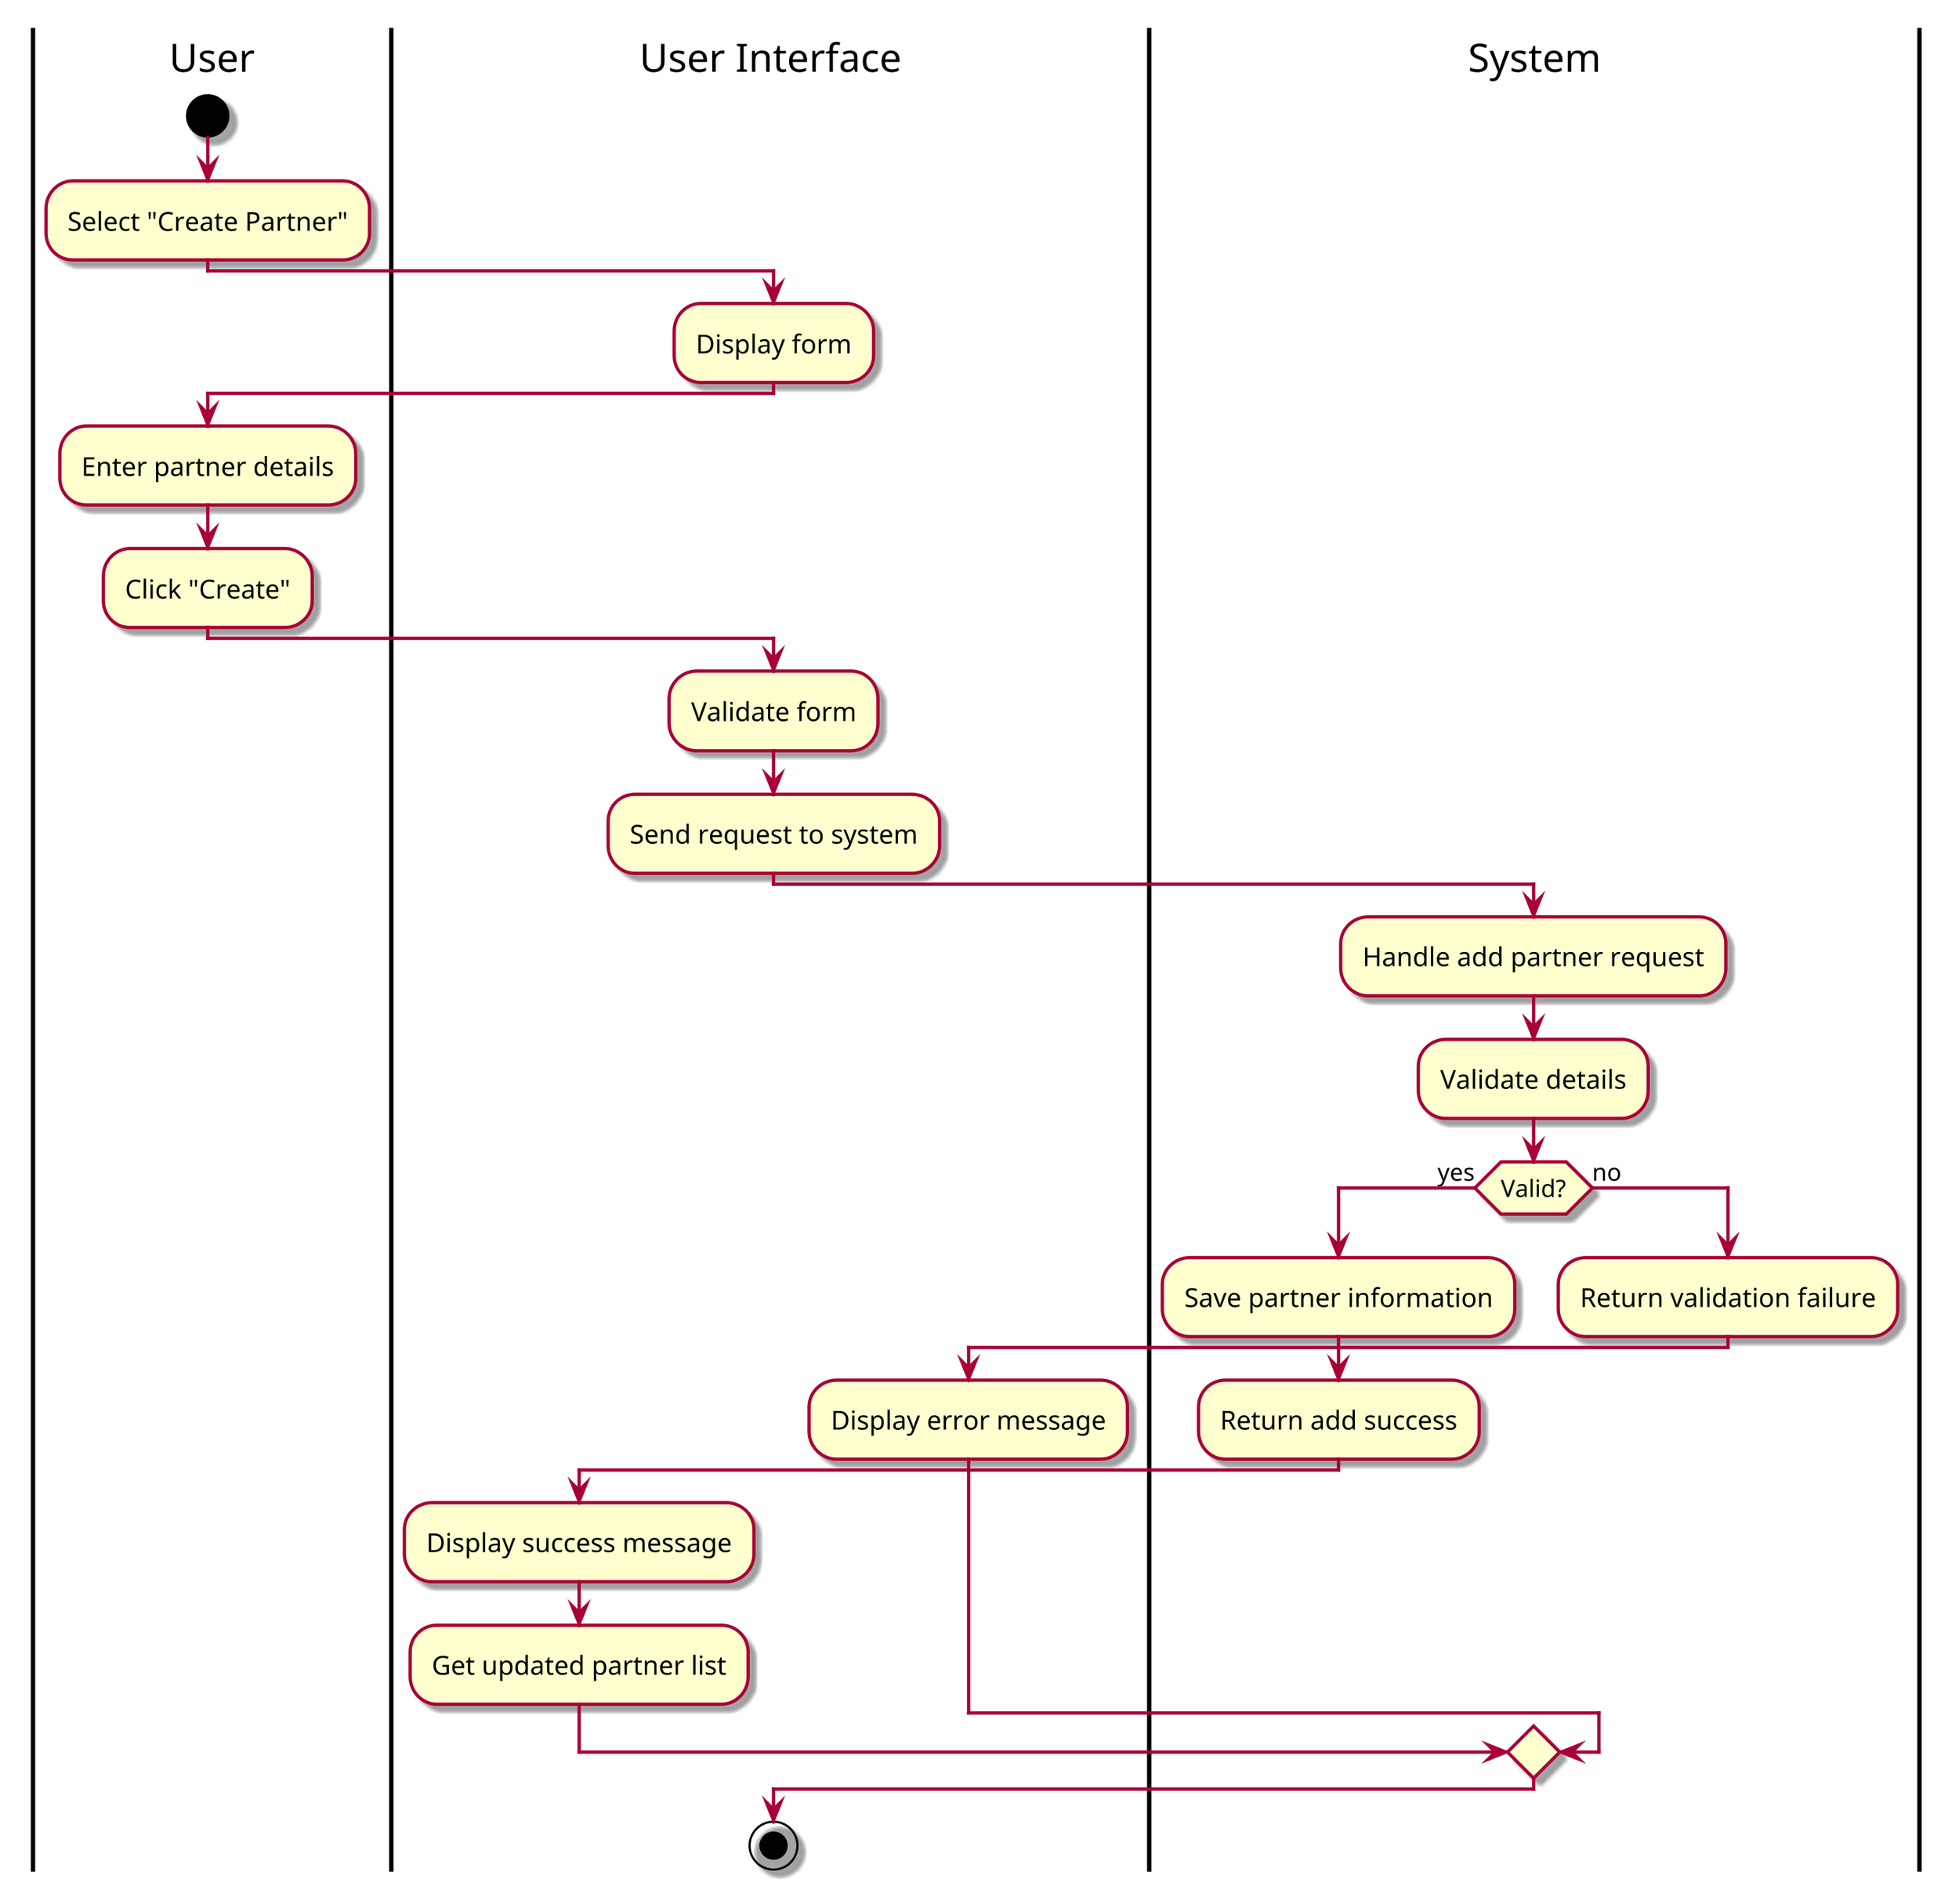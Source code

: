 @startuml Create Partner
skin rose
scale 3

|User|
start
:Select "Create Partner";
|User Interface|
:Display form;
|User|
:Enter partner details;
:Click "Create";
|User Interface|
:Validate form;
:Send request to system;
|System|
:Handle add partner request;
:Validate details;
if (Valid?) then (yes)
  :Save partner information;
  :Return add success;
  |User Interface|
  :Display success message;
  :Get updated partner list;
else (no)
  |System|
  :Return validation failure;
  |User Interface|
  :Display error message;
endif
stop

@enduml